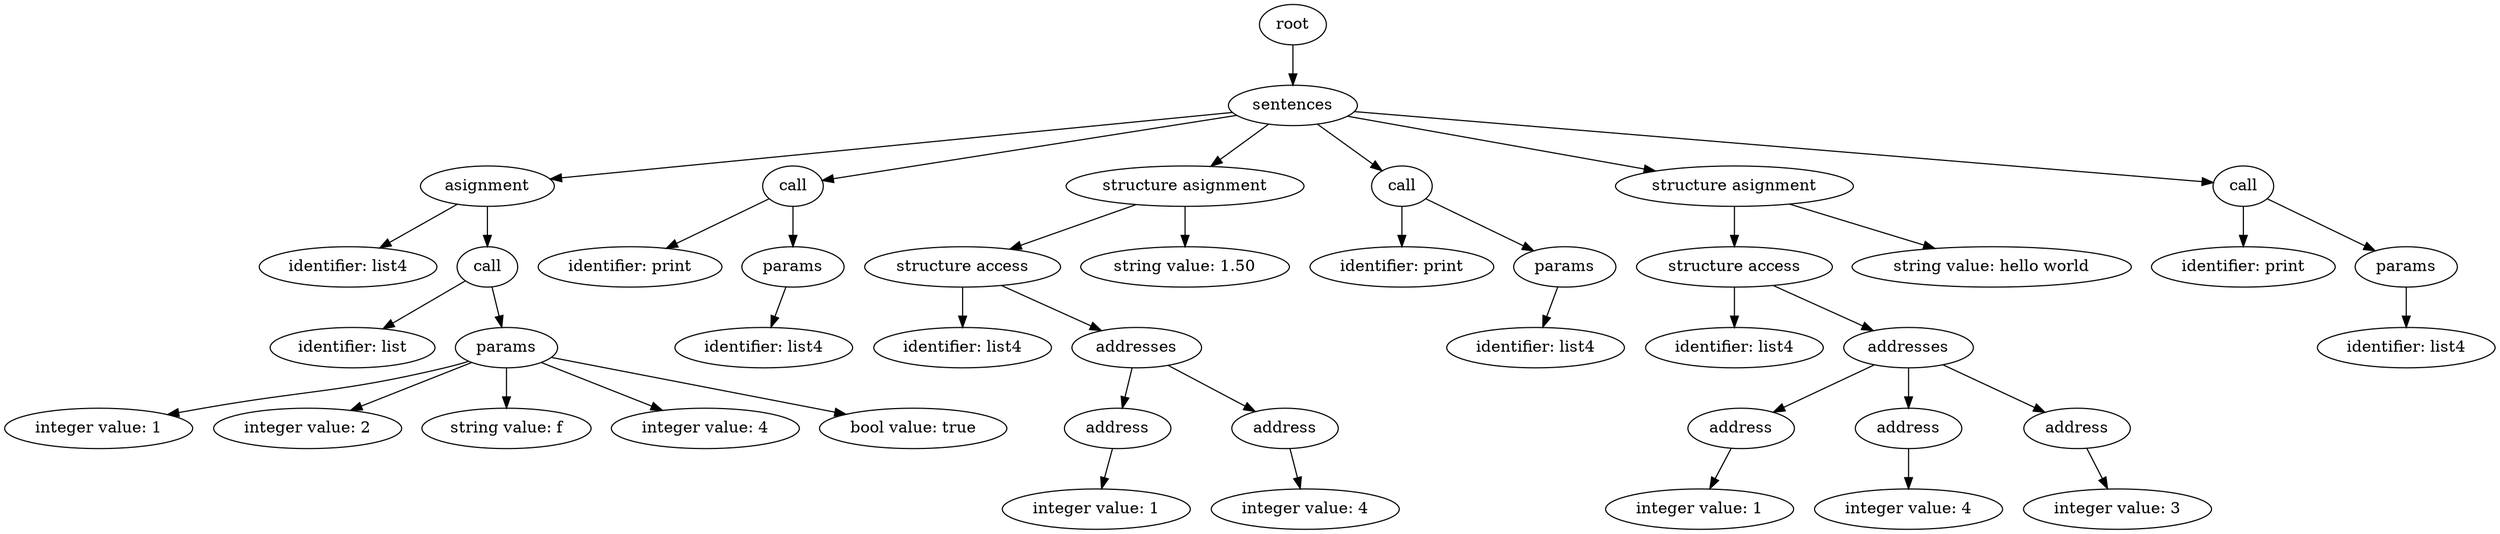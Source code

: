 digraph G{nodo0[label="root"];
node1[label="sentences"];
nodo0->node1;
node2[label="asignment"];
node1->node2;
node3[label="identifier: list4"];
node2->node3;
node4[label="call"];
node2->node4;
node5[label="identifier: list"];
node4->node5;
node6[label="params"];
node4->node6;
node7[label="integer value: 1"];
node6->node7;
node8[label="integer value: 2"];
node6->node8;
node9[label="string value: f"];
node6->node9;
node10[label="integer value: 4"];
node6->node10;
node11[label="bool value: true"];
node6->node11;
node12[label="call"];
node1->node12;
node13[label="identifier: print"];
node12->node13;
node14[label="params"];
node12->node14;
node15[label="identifier: list4"];
node14->node15;
node16[label="structure asignment"];
node1->node16;
node17[label="structure access"];
node16->node17;
node18[label="identifier: list4"];
node17->node18;
node19[label="addresses"];
node17->node19;
node20[label="address"];
node19->node20;
node21[label="integer value: 1"];
node20->node21;
node22[label="address"];
node19->node22;
node23[label="integer value: 4"];
node22->node23;
node24[label="string value: 1.50"];
node16->node24;
node25[label="call"];
node1->node25;
node26[label="identifier: print"];
node25->node26;
node27[label="params"];
node25->node27;
node28[label="identifier: list4"];
node27->node28;
node29[label="structure asignment"];
node1->node29;
node30[label="structure access"];
node29->node30;
node31[label="identifier: list4"];
node30->node31;
node32[label="addresses"];
node30->node32;
node33[label="address"];
node32->node33;
node34[label="integer value: 1"];
node33->node34;
node35[label="address"];
node32->node35;
node36[label="integer value: 4"];
node35->node36;
node37[label="address"];
node32->node37;
node38[label="integer value: 3"];
node37->node38;
node39[label="string value: hello world"];
node29->node39;
node40[label="call"];
node1->node40;
node41[label="identifier: print"];
node40->node41;
node42[label="params"];
node40->node42;
node43[label="identifier: list4"];
node42->node43;
}